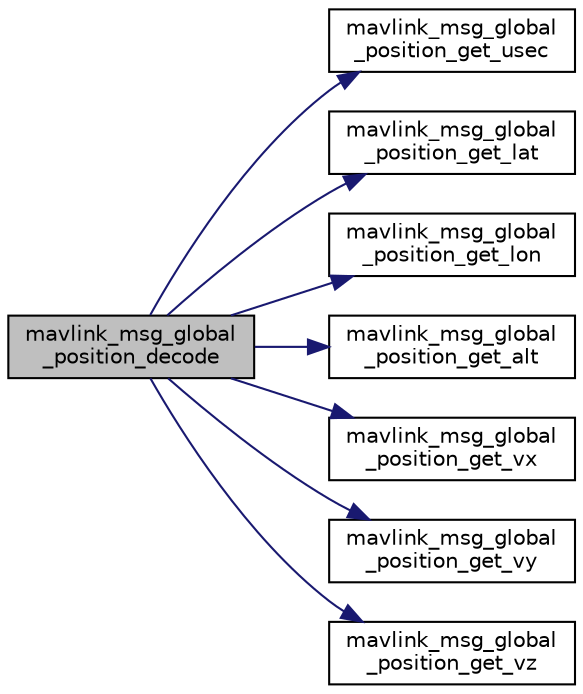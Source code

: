 digraph "mavlink_msg_global_position_decode"
{
 // INTERACTIVE_SVG=YES
  edge [fontname="Helvetica",fontsize="10",labelfontname="Helvetica",labelfontsize="10"];
  node [fontname="Helvetica",fontsize="10",shape=record];
  rankdir="LR";
  Node1 [label="mavlink_msg_global\l_position_decode",height=0.2,width=0.4,color="black", fillcolor="grey75", style="filled" fontcolor="black"];
  Node1 -> Node2 [color="midnightblue",fontsize="10",style="solid",fontname="Helvetica"];
  Node2 [label="mavlink_msg_global\l_position_get_usec",height=0.2,width=0.4,color="black", fillcolor="white", style="filled",URL="$mavlink__msg__global__position_8h.html#a75903c018ed37ccbb6605d9e863c63ca",tooltip="Send a global_position message. "];
  Node1 -> Node3 [color="midnightblue",fontsize="10",style="solid",fontname="Helvetica"];
  Node3 [label="mavlink_msg_global\l_position_get_lat",height=0.2,width=0.4,color="black", fillcolor="white", style="filled",URL="$mavlink__msg__global__position_8h.html#a3b0e7ad7e3c0a55d6bd7410b806615ee",tooltip="Get field lat from global_position message. "];
  Node1 -> Node4 [color="midnightblue",fontsize="10",style="solid",fontname="Helvetica"];
  Node4 [label="mavlink_msg_global\l_position_get_lon",height=0.2,width=0.4,color="black", fillcolor="white", style="filled",URL="$mavlink__msg__global__position_8h.html#a197b062d290f7a23c461d24c38aae296",tooltip="Get field lon from global_position message. "];
  Node1 -> Node5 [color="midnightblue",fontsize="10",style="solid",fontname="Helvetica"];
  Node5 [label="mavlink_msg_global\l_position_get_alt",height=0.2,width=0.4,color="black", fillcolor="white", style="filled",URL="$mavlink__msg__global__position_8h.html#a5ac6f2a0518c0cce411e46141e0cfe4f",tooltip="Get field alt from global_position message. "];
  Node1 -> Node6 [color="midnightblue",fontsize="10",style="solid",fontname="Helvetica"];
  Node6 [label="mavlink_msg_global\l_position_get_vx",height=0.2,width=0.4,color="black", fillcolor="white", style="filled",URL="$mavlink__msg__global__position_8h.html#aeb6622e6e12105daa5a82d7375113c58",tooltip="Get field vx from global_position message. "];
  Node1 -> Node7 [color="midnightblue",fontsize="10",style="solid",fontname="Helvetica"];
  Node7 [label="mavlink_msg_global\l_position_get_vy",height=0.2,width=0.4,color="black", fillcolor="white", style="filled",URL="$mavlink__msg__global__position_8h.html#a90c2088aefeb24e4e83b6982d5b566a3",tooltip="Get field vy from global_position message. "];
  Node1 -> Node8 [color="midnightblue",fontsize="10",style="solid",fontname="Helvetica"];
  Node8 [label="mavlink_msg_global\l_position_get_vz",height=0.2,width=0.4,color="black", fillcolor="white", style="filled",URL="$mavlink__msg__global__position_8h.html#a717edfee78c06d8f291583b31cc7f4d3",tooltip="Get field vz from global_position message. "];
}
